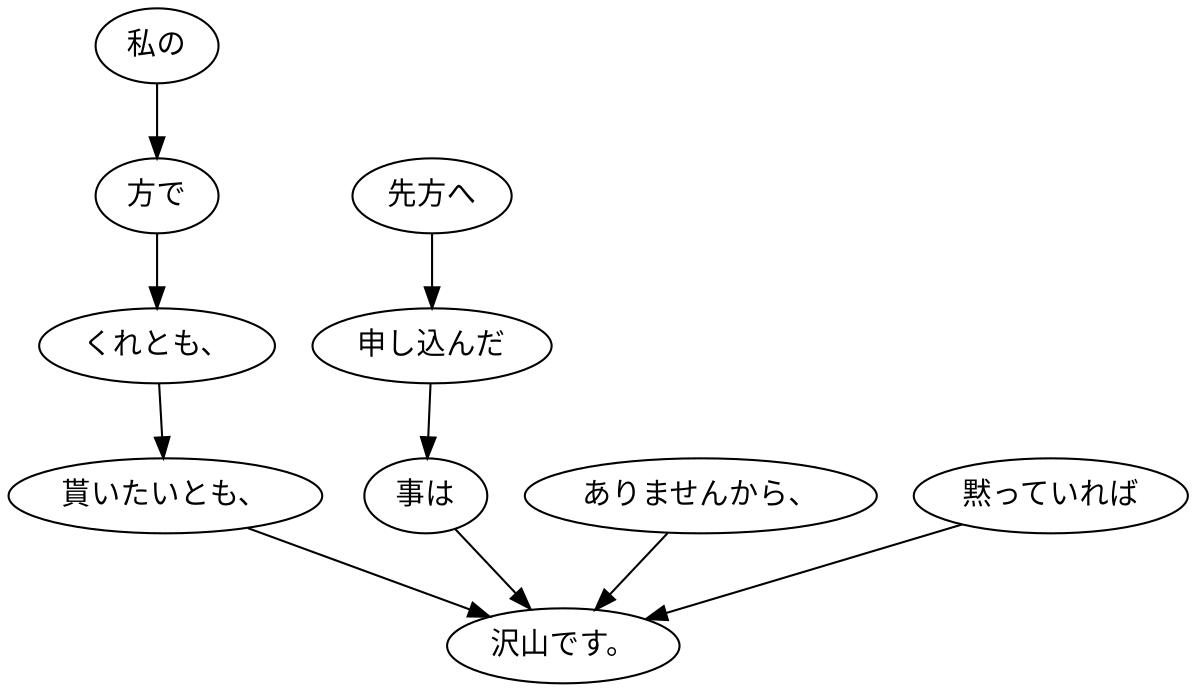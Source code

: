 digraph graph8446 {
	node0 [label="私の"];
	node1 [label="方で"];
	node2 [label="くれとも、"];
	node3 [label="貰いたいとも、"];
	node4 [label="先方へ"];
	node5 [label="申し込んだ"];
	node6 [label="事は"];
	node7 [label="ありませんから、"];
	node8 [label="黙っていれば"];
	node9 [label="沢山です。"];
	node0 -> node1;
	node1 -> node2;
	node2 -> node3;
	node3 -> node9;
	node4 -> node5;
	node5 -> node6;
	node6 -> node9;
	node7 -> node9;
	node8 -> node9;
}
